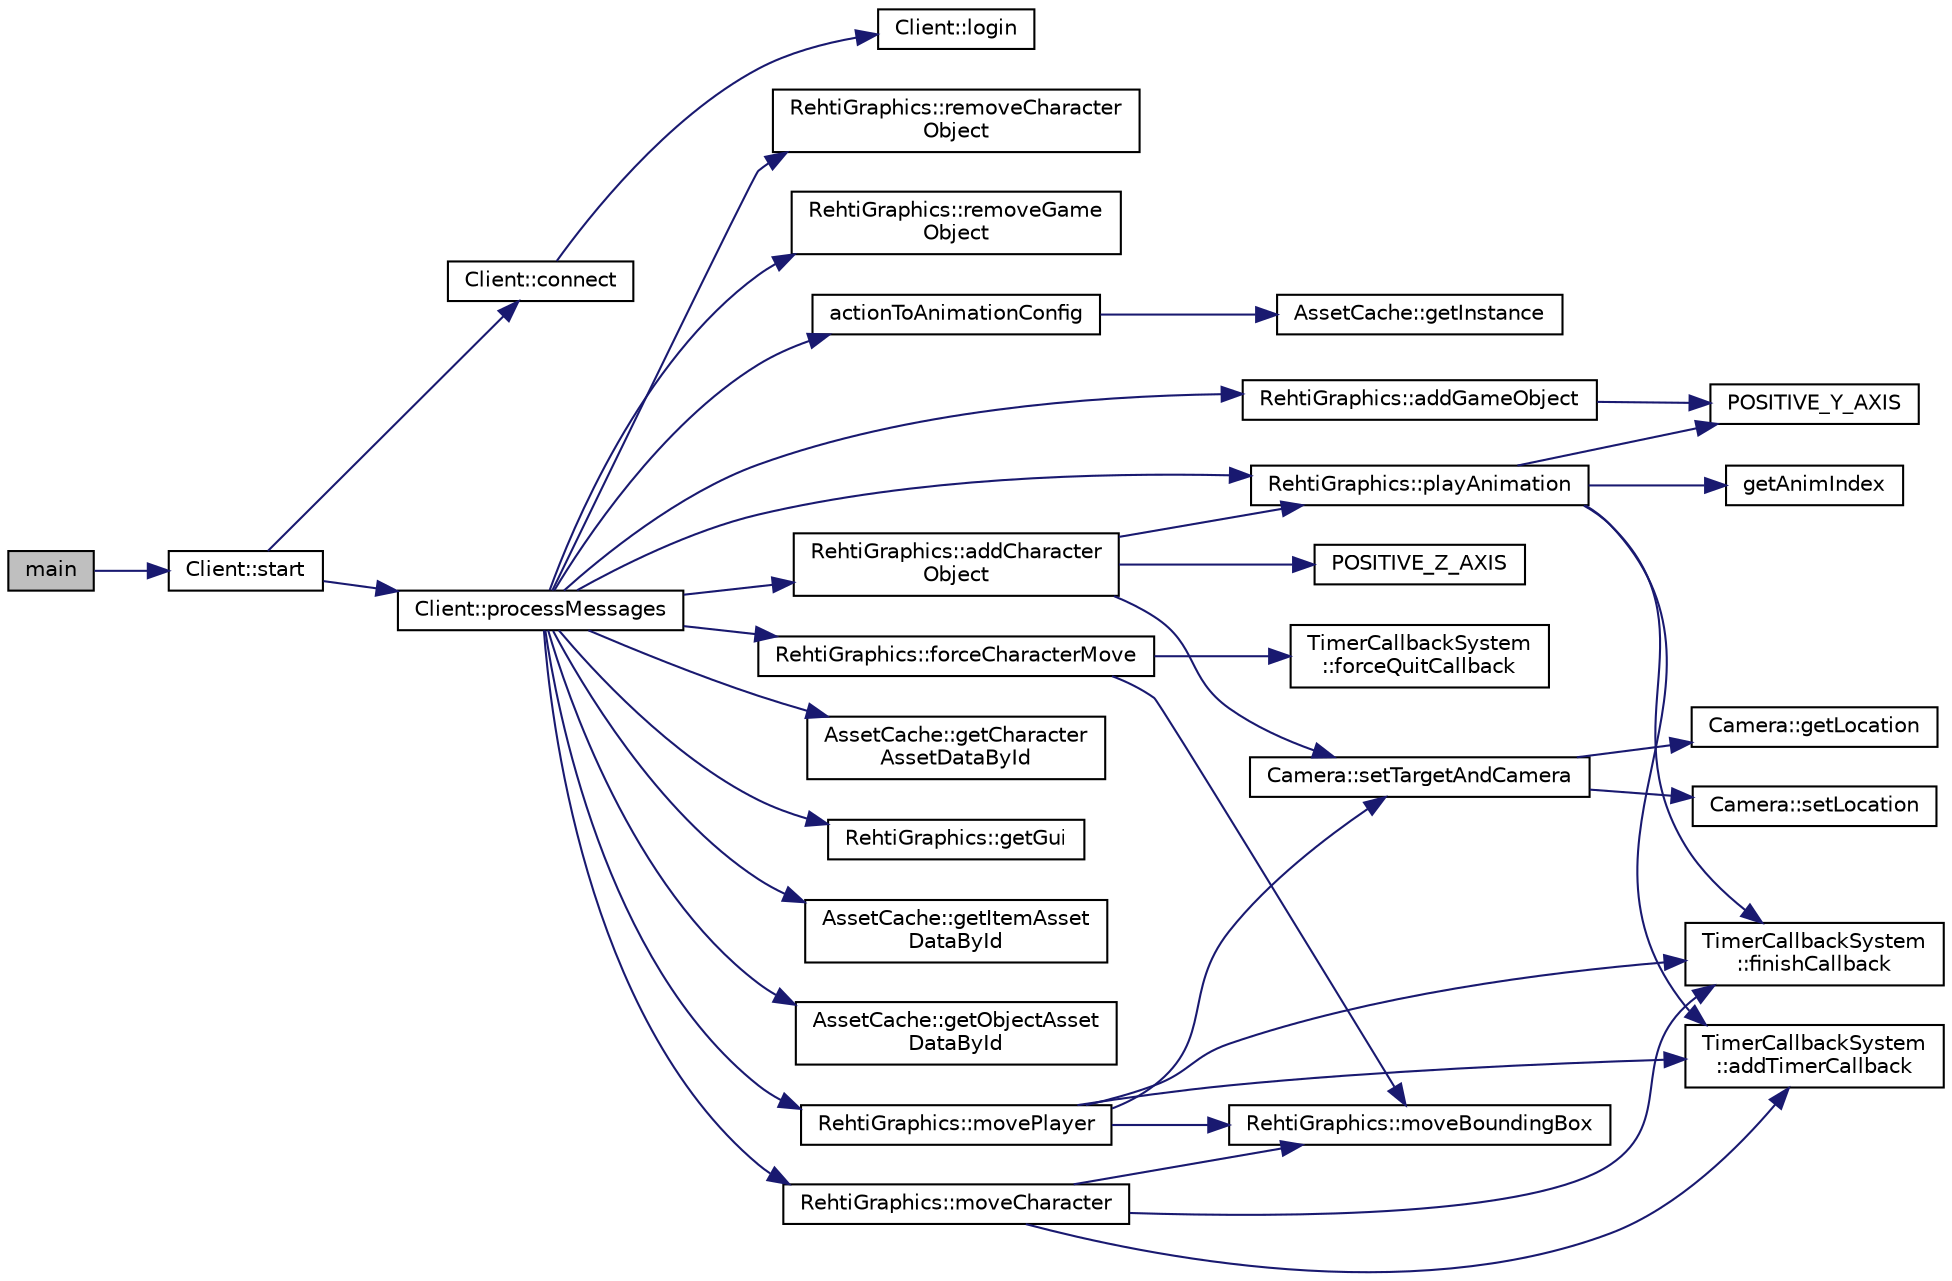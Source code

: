 digraph "main"
{
 // LATEX_PDF_SIZE
  edge [fontname="Helvetica",fontsize="10",labelfontname="Helvetica",labelfontsize="10"];
  node [fontname="Helvetica",fontsize="10",shape=record];
  rankdir="LR";
  Node1 [label="main",height=0.2,width=0.4,color="black", fillcolor="grey75", style="filled", fontcolor="black",tooltip=" "];
  Node1 -> Node2 [color="midnightblue",fontsize="10",style="solid",fontname="Helvetica"];
  Node2 [label="Client::start",height=0.2,width=0.4,color="black", fillcolor="white", style="filled",URL="$classClient.html#a742373e08a80d993d2651b6fff76f5b9",tooltip="Starts the client."];
  Node2 -> Node3 [color="midnightblue",fontsize="10",style="solid",fontname="Helvetica"];
  Node3 [label="Client::connect",height=0.2,width=0.4,color="black", fillcolor="white", style="filled",URL="$classClient.html#a2272f9cb1fc79751fa31ab777c862385",tooltip="Connects to the server."];
  Node3 -> Node4 [color="midnightblue",fontsize="10",style="solid",fontname="Helvetica"];
  Node4 [label="Client::login",height=0.2,width=0.4,color="black", fillcolor="white", style="filled",URL="$classClient.html#a53b6b98d3802205726318ffc6fda5bb0",tooltip="Prompts user for login information and sends a LoginMessage with that information...."];
  Node2 -> Node5 [color="midnightblue",fontsize="10",style="solid",fontname="Helvetica"];
  Node5 [label="Client::processMessages",height=0.2,width=0.4,color="black", fillcolor="white", style="filled",URL="$classClient.html#afebeedfe876105645a3937b4ee2058df",tooltip="Processes messages from the server."];
  Node5 -> Node6 [color="midnightblue",fontsize="10",style="solid",fontname="Helvetica"];
  Node6 [label="actionToAnimationConfig",height=0.2,width=0.4,color="black", fillcolor="white", style="filled",URL="$client_2src_2Utils_8cpp.html#a8ef2bf38324ca6a2089bd5306b4c671b",tooltip="Convert action to animation config."];
  Node6 -> Node7 [color="midnightblue",fontsize="10",style="solid",fontname="Helvetica"];
  Node7 [label="AssetCache::getInstance",height=0.2,width=0.4,color="black", fillcolor="white", style="filled",URL="$classAssetCache.html#ad31c13741259ce09f6bd7fe8a8ba083b",tooltip="Returns the singleton instance of the AssetCache."];
  Node5 -> Node8 [color="midnightblue",fontsize="10",style="solid",fontname="Helvetica"];
  Node8 [label="RehtiGraphics::addCharacter\lObject",height=0.2,width=0.4,color="black", fillcolor="white", style="filled",URL="$classRehtiGraphics.html#ac817516ac285d8b37e44ed594a903bd1",tooltip="Adds a character object with the given id to the graphics backend. Also creates a bounding box for th..."];
  Node8 -> Node9 [color="midnightblue",fontsize="10",style="solid",fontname="Helvetica"];
  Node9 [label="RehtiGraphics::playAnimation",height=0.2,width=0.4,color="black", fillcolor="white", style="filled",URL="$classRehtiGraphics.html#a8619a3e0907702692d70355cc8a8eea6",tooltip="Plays an animation for the given character."];
  Node9 -> Node10 [color="midnightblue",fontsize="10",style="solid",fontname="Helvetica"];
  Node10 [label="TimerCallbackSystem\l::addTimerCallback",height=0.2,width=0.4,color="black", fillcolor="white", style="filled",URL="$classTimerCallbackSystem.html#af8ea3ade97f14ca226c625ad4d70f90b",tooltip="Adds a new timer callback for the given id."];
  Node9 -> Node11 [color="midnightblue",fontsize="10",style="solid",fontname="Helvetica"];
  Node11 [label="TimerCallbackSystem\l::finishCallback",height=0.2,width=0.4,color="black", fillcolor="white", style="filled",URL="$classTimerCallbackSystem.html#add46c4d14ad6d925b927c7d5720f5e6d",tooltip="Forces the callback to be completed with the time left in the timer and removes it from the system."];
  Node9 -> Node12 [color="midnightblue",fontsize="10",style="solid",fontname="Helvetica"];
  Node12 [label="getAnimIndex",height=0.2,width=0.4,color="black", fillcolor="white", style="filled",URL="$BasicTypes_8hpp.html#abeaa9e402d6a6f63c932da7fa203c38c",tooltip=" "];
  Node9 -> Node13 [color="midnightblue",fontsize="10",style="solid",fontname="Helvetica"];
  Node13 [label="POSITIVE_Y_AXIS",height=0.2,width=0.4,color="black", fillcolor="white", style="filled",URL="$Camera_8hpp.html#ab03bb87e5fba3bc2067ea684738a2748",tooltip=" "];
  Node8 -> Node14 [color="midnightblue",fontsize="10",style="solid",fontname="Helvetica"];
  Node14 [label="POSITIVE_Z_AXIS",height=0.2,width=0.4,color="black", fillcolor="white", style="filled",URL="$Camera_8hpp.html#ac57ad755be51ffc9cc41b032426ba68b",tooltip=" "];
  Node8 -> Node15 [color="midnightblue",fontsize="10",style="solid",fontname="Helvetica"];
  Node15 [label="Camera::setTargetAndCamera",height=0.2,width=0.4,color="black", fillcolor="white", style="filled",URL="$classCamera.html#a7e5afa229f8c473b74d4984e0663cc8f",tooltip="Sets the camera target to the given location and moves camera by the same amount."];
  Node15 -> Node16 [color="midnightblue",fontsize="10",style="solid",fontname="Helvetica"];
  Node16 [label="Camera::getLocation",height=0.2,width=0.4,color="black", fillcolor="white", style="filled",URL="$classCamera.html#aa5786f7090ec3569fa729f10a2e64ce1",tooltip="Returns the location of the camera."];
  Node15 -> Node17 [color="midnightblue",fontsize="10",style="solid",fontname="Helvetica"];
  Node17 [label="Camera::setLocation",height=0.2,width=0.4,color="black", fillcolor="white", style="filled",URL="$classCamera.html#a4e5c1cba3172130eaff779eca5ff5af9",tooltip="Sets the camera location to the given location."];
  Node5 -> Node18 [color="midnightblue",fontsize="10",style="solid",fontname="Helvetica"];
  Node18 [label="RehtiGraphics::addGameObject",height=0.2,width=0.4,color="black", fillcolor="white", style="filled",URL="$classRehtiGraphics.html#aea4a763d818fd3095763798d5b4b0c24",tooltip="Adds a game object with the given id to the graphics backend. Also creates a bounding box for the obj..."];
  Node18 -> Node13 [color="midnightblue",fontsize="10",style="solid",fontname="Helvetica"];
  Node5 -> Node19 [color="midnightblue",fontsize="10",style="solid",fontname="Helvetica"];
  Node19 [label="RehtiGraphics::forceCharacterMove",height=0.2,width=0.4,color="black", fillcolor="white", style="filled",URL="$classRehtiGraphics.html#aa0fe4714ffc957fc647c4e392397e3f5",tooltip="Forces character to the given location, cancelling any remaining movement callbacks and animations."];
  Node19 -> Node20 [color="midnightblue",fontsize="10",style="solid",fontname="Helvetica"];
  Node20 [label="TimerCallbackSystem\l::forceQuitCallback",height=0.2,width=0.4,color="black", fillcolor="white", style="filled",URL="$classTimerCallbackSystem.html#abbe5757fb1797f2e2bb229a28023201f",tooltip="Immediately forces the removal of the callback with the given id, without finishing the remaining tim..."];
  Node19 -> Node21 [color="midnightblue",fontsize="10",style="solid",fontname="Helvetica"];
  Node21 [label="RehtiGraphics::moveBoundingBox",height=0.2,width=0.4,color="black", fillcolor="white", style="filled",URL="$classRehtiGraphics.html#a1a332491febf46b86750d5d73e3e97ad",tooltip="Helper function to move a bounding box."];
  Node5 -> Node22 [color="midnightblue",fontsize="10",style="solid",fontname="Helvetica"];
  Node22 [label="AssetCache::getCharacter\lAssetDataById",height=0.2,width=0.4,color="black", fillcolor="white", style="filled",URL="$classAssetCache.html#acd735b6ac54f7994b6092eb88f4e56d9",tooltip="Returns the character asset data by type id."];
  Node5 -> Node23 [color="midnightblue",fontsize="10",style="solid",fontname="Helvetica"];
  Node23 [label="RehtiGraphics::getGui",height=0.2,width=0.4,color="black", fillcolor="white", style="filled",URL="$classRehtiGraphics.html#a0b627360419288947984636e806f1d82",tooltip=" "];
  Node5 -> Node24 [color="midnightblue",fontsize="10",style="solid",fontname="Helvetica"];
  Node24 [label="AssetCache::getItemAsset\lDataById",height=0.2,width=0.4,color="black", fillcolor="white", style="filled",URL="$classAssetCache.html#a5df0f44a704c56a67d6fda012ce7e033",tooltip="Returns the item asset data by type id."];
  Node5 -> Node25 [color="midnightblue",fontsize="10",style="solid",fontname="Helvetica"];
  Node25 [label="AssetCache::getObjectAsset\lDataById",height=0.2,width=0.4,color="black", fillcolor="white", style="filled",URL="$classAssetCache.html#a68b5da460af29dca4e38a17772d7bc9d",tooltip="Returns the object asset data by type id."];
  Node5 -> Node26 [color="midnightblue",fontsize="10",style="solid",fontname="Helvetica"];
  Node26 [label="RehtiGraphics::moveCharacter",height=0.2,width=0.4,color="black", fillcolor="white", style="filled",URL="$classRehtiGraphics.html#ac24939dc0395b9a5c70eb35d3fd3947f",tooltip="Moves character smoothly (without animation) to the given location in the given time."];
  Node26 -> Node10 [color="midnightblue",fontsize="10",style="solid",fontname="Helvetica"];
  Node26 -> Node11 [color="midnightblue",fontsize="10",style="solid",fontname="Helvetica"];
  Node26 -> Node21 [color="midnightblue",fontsize="10",style="solid",fontname="Helvetica"];
  Node5 -> Node27 [color="midnightblue",fontsize="10",style="solid",fontname="Helvetica"];
  Node27 [label="RehtiGraphics::movePlayer",height=0.2,width=0.4,color="black", fillcolor="white", style="filled",URL="$classRehtiGraphics.html#ad09a8e4ec5d0f6e8d48159c30430ffd5",tooltip="Moves the player smoothly (without animation) to the given location in the given time."];
  Node27 -> Node10 [color="midnightblue",fontsize="10",style="solid",fontname="Helvetica"];
  Node27 -> Node11 [color="midnightblue",fontsize="10",style="solid",fontname="Helvetica"];
  Node27 -> Node21 [color="midnightblue",fontsize="10",style="solid",fontname="Helvetica"];
  Node27 -> Node15 [color="midnightblue",fontsize="10",style="solid",fontname="Helvetica"];
  Node5 -> Node9 [color="midnightblue",fontsize="10",style="solid",fontname="Helvetica"];
  Node5 -> Node28 [color="midnightblue",fontsize="10",style="solid",fontname="Helvetica"];
  Node28 [label="RehtiGraphics::removeCharacter\lObject",height=0.2,width=0.4,color="black", fillcolor="white", style="filled",URL="$classRehtiGraphics.html#aa13261cd00ba944bb91da701e74fadfa",tooltip="Removes a character object with the given id from the graphics backend."];
  Node5 -> Node29 [color="midnightblue",fontsize="10",style="solid",fontname="Helvetica"];
  Node29 [label="RehtiGraphics::removeGame\lObject",height=0.2,width=0.4,color="black", fillcolor="white", style="filled",URL="$classRehtiGraphics.html#a502e80a4a1160728cd5a38b3bccc3900",tooltip="Removes a game object with the given id from the graphics backend."];
}
